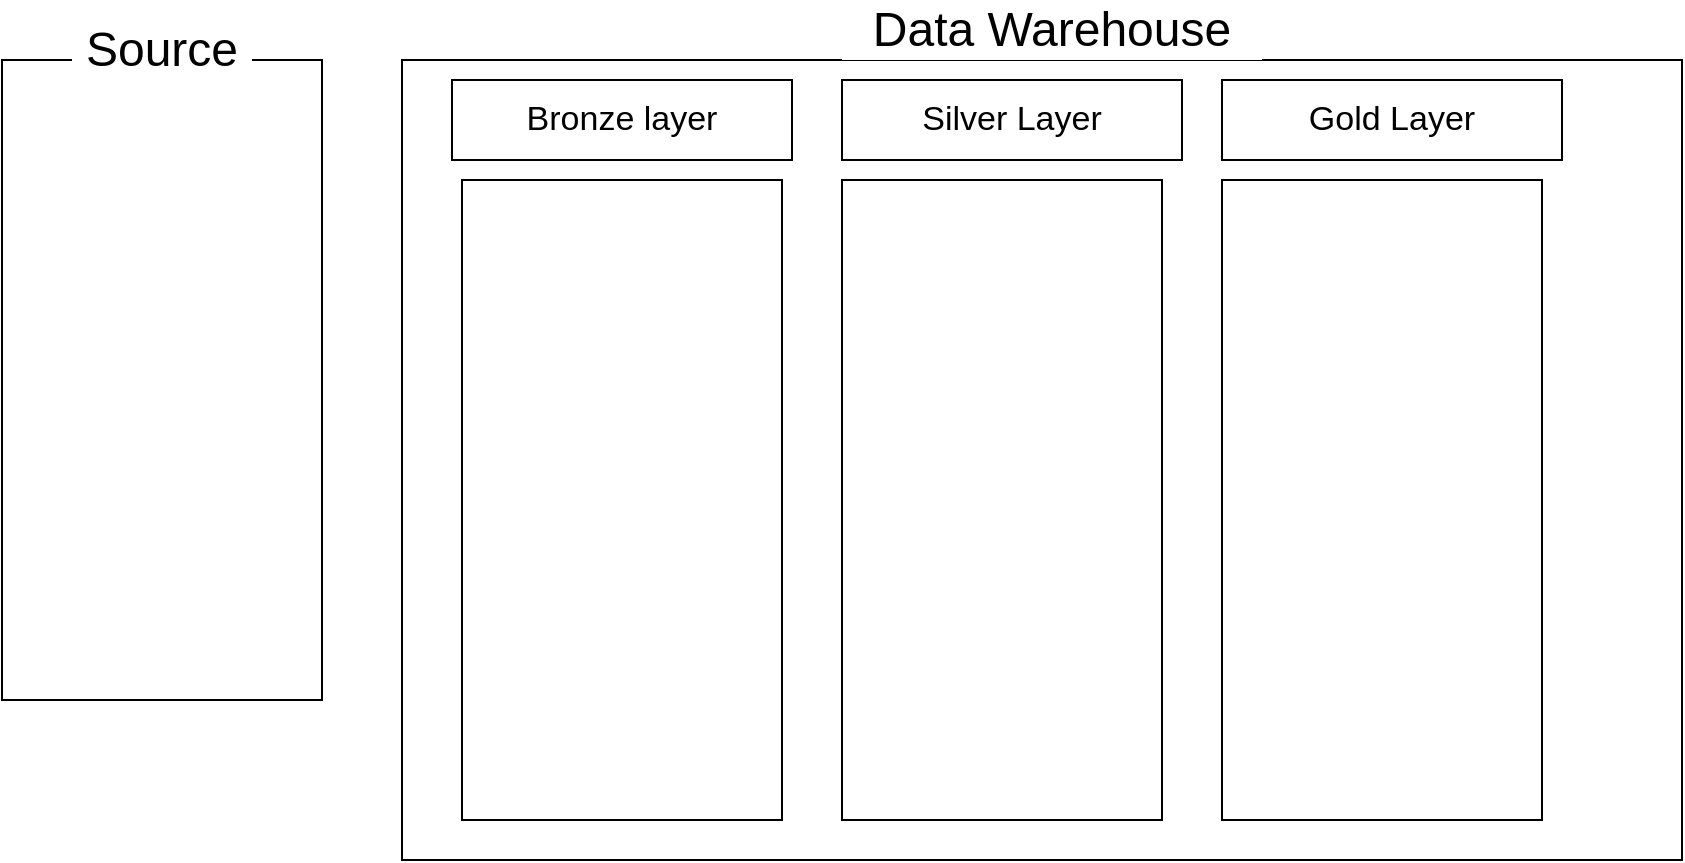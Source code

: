 <mxfile version="28.1.2" pages="2">
  <diagram name="Page-1" id="RoioAd5Jg3D9renrjEzH">
    <mxGraphModel dx="1110" dy="1015" grid="1" gridSize="10" guides="1" tooltips="1" connect="1" arrows="1" fold="1" page="1" pageScale="1" pageWidth="1100" pageHeight="850" math="0" shadow="0">
      <root>
        <mxCell id="0" />
        <mxCell id="1" parent="0" />
        <mxCell id="Emay5ormSZxUTHKRUb3A-1" value="" style="rounded=0;whiteSpace=wrap;html=1;fillColor=none;fontSize=10;" parent="1" vertex="1">
          <mxGeometry x="100" y="260" width="160" height="320" as="geometry" />
        </mxCell>
        <mxCell id="Emay5ormSZxUTHKRUb3A-2" value="&lt;font style=&quot;font-size: 24px;&quot;&gt;Source&lt;/font&gt;" style="rounded=0;whiteSpace=wrap;html=1;strokeColor=none;" parent="1" vertex="1">
          <mxGeometry x="135" y="240" width="90" height="30" as="geometry" />
        </mxCell>
        <mxCell id="Emay5ormSZxUTHKRUb3A-3" value="" style="rounded=0;whiteSpace=wrap;html=1;fillColor=none;" parent="1" vertex="1">
          <mxGeometry x="300" y="260" width="640" height="400" as="geometry" />
        </mxCell>
        <mxCell id="Emay5ormSZxUTHKRUb3A-4" value="&lt;font style=&quot;font-size: 24px;&quot;&gt;Data Warehouse&lt;/font&gt;" style="rounded=0;whiteSpace=wrap;html=1;strokeColor=none;" parent="1" vertex="1">
          <mxGeometry x="520" y="230" width="210" height="30" as="geometry" />
        </mxCell>
        <mxCell id="Emay5ormSZxUTHKRUb3A-5" value="&lt;font style=&quot;font-size: 17px; background-color: light-dark(#ffffff, var(--ge-dark-color, #121212));&quot;&gt;Bronze layer&lt;/font&gt;" style="rounded=0;whiteSpace=wrap;html=1;fillColor=none;" parent="1" vertex="1">
          <mxGeometry x="325" y="270" width="170" height="40" as="geometry" />
        </mxCell>
        <mxCell id="Emay5ormSZxUTHKRUb3A-7" value="" style="rounded=0;whiteSpace=wrap;html=1;fillColor=none;fontSize=10;" parent="1" vertex="1">
          <mxGeometry x="330" y="320" width="160" height="320" as="geometry" />
        </mxCell>
        <mxCell id="Emay5ormSZxUTHKRUb3A-8" value="" style="rounded=0;whiteSpace=wrap;html=1;fillColor=none;fontSize=10;" parent="1" vertex="1">
          <mxGeometry x="520" y="320" width="160" height="320" as="geometry" />
        </mxCell>
        <mxCell id="Emay5ormSZxUTHKRUb3A-9" value="&lt;font style=&quot;font-size: 17px; background-color: light-dark(#ffffff, var(--ge-dark-color, #121212));&quot;&gt;Silver Layer&lt;/font&gt;" style="rounded=0;whiteSpace=wrap;html=1;fillColor=none;" parent="1" vertex="1">
          <mxGeometry x="520" y="270" width="170" height="40" as="geometry" />
        </mxCell>
        <mxCell id="Emay5ormSZxUTHKRUb3A-10" value="&lt;font style=&quot;font-size: 17px; background-color: light-dark(#ffffff, var(--ge-dark-color, #121212));&quot;&gt;Gold Layer&lt;/font&gt;" style="rounded=0;whiteSpace=wrap;html=1;fillColor=none;" parent="1" vertex="1">
          <mxGeometry x="710" y="270" width="170" height="40" as="geometry" />
        </mxCell>
        <mxCell id="Emay5ormSZxUTHKRUb3A-12" value="" style="rounded=0;whiteSpace=wrap;html=1;fillColor=none;fontSize=10;" parent="1" vertex="1">
          <mxGeometry x="710" y="320" width="160" height="320" as="geometry" />
        </mxCell>
      </root>
    </mxGraphModel>
  </diagram>
  <diagram id="5QdaLydPzvJ1_uRaxEmV" name="Page-2">
    <mxGraphModel dx="476" dy="406" grid="1" gridSize="10" guides="1" tooltips="1" connect="1" arrows="1" fold="1" page="1" pageScale="1" pageWidth="1100" pageHeight="850" math="0" shadow="0">
      <root>
        <mxCell id="0" />
        <mxCell id="1" parent="0" />
        <mxCell id="h3d8Uc4JlU3z50DzySyB-15" value="gold.dim_customers" style="shape=table;startSize=30;container=1;collapsible=1;childLayout=tableLayout;fixedRows=1;rowLines=0;fontStyle=1;align=center;resizeLast=1;html=1;" vertex="1" parent="1">
          <mxGeometry x="10" y="160" width="180" height="300" as="geometry" />
        </mxCell>
        <mxCell id="h3d8Uc4JlU3z50DzySyB-16" value="" style="shape=tableRow;horizontal=0;startSize=0;swimlaneHead=0;swimlaneBody=0;fillColor=none;collapsible=0;dropTarget=0;points=[[0,0.5],[1,0.5]];portConstraint=eastwest;top=0;left=0;right=0;bottom=1;" vertex="1" parent="h3d8Uc4JlU3z50DzySyB-15">
          <mxGeometry y="30" width="180" height="30" as="geometry" />
        </mxCell>
        <mxCell id="h3d8Uc4JlU3z50DzySyB-17" value="PK" style="shape=partialRectangle;connectable=0;fillColor=none;top=0;left=0;bottom=0;right=0;fontStyle=1;overflow=hidden;whiteSpace=wrap;html=1;" vertex="1" parent="h3d8Uc4JlU3z50DzySyB-16">
          <mxGeometry width="30" height="30" as="geometry">
            <mxRectangle width="30" height="30" as="alternateBounds" />
          </mxGeometry>
        </mxCell>
        <mxCell id="h3d8Uc4JlU3z50DzySyB-18" value="customer_key" style="shape=partialRectangle;connectable=0;fillColor=none;top=0;left=0;bottom=0;right=0;align=left;spacingLeft=6;fontStyle=5;overflow=hidden;whiteSpace=wrap;html=1;" vertex="1" parent="h3d8Uc4JlU3z50DzySyB-16">
          <mxGeometry x="30" width="150" height="30" as="geometry">
            <mxRectangle width="150" height="30" as="alternateBounds" />
          </mxGeometry>
        </mxCell>
        <mxCell id="h3d8Uc4JlU3z50DzySyB-19" value="" style="shape=tableRow;horizontal=0;startSize=0;swimlaneHead=0;swimlaneBody=0;fillColor=none;collapsible=0;dropTarget=0;points=[[0,0.5],[1,0.5]];portConstraint=eastwest;top=0;left=0;right=0;bottom=0;" vertex="1" parent="h3d8Uc4JlU3z50DzySyB-15">
          <mxGeometry y="60" width="180" height="30" as="geometry" />
        </mxCell>
        <mxCell id="h3d8Uc4JlU3z50DzySyB-20" value="" style="shape=partialRectangle;connectable=0;fillColor=none;top=0;left=0;bottom=0;right=0;editable=1;overflow=hidden;whiteSpace=wrap;html=1;" vertex="1" parent="h3d8Uc4JlU3z50DzySyB-19">
          <mxGeometry width="30" height="30" as="geometry">
            <mxRectangle width="30" height="30" as="alternateBounds" />
          </mxGeometry>
        </mxCell>
        <mxCell id="h3d8Uc4JlU3z50DzySyB-21" value="customer_id" style="shape=partialRectangle;connectable=0;fillColor=none;top=0;left=0;bottom=0;right=0;align=left;spacingLeft=6;overflow=hidden;whiteSpace=wrap;html=1;" vertex="1" parent="h3d8Uc4JlU3z50DzySyB-19">
          <mxGeometry x="30" width="150" height="30" as="geometry">
            <mxRectangle width="150" height="30" as="alternateBounds" />
          </mxGeometry>
        </mxCell>
        <mxCell id="h3d8Uc4JlU3z50DzySyB-22" value="" style="shape=tableRow;horizontal=0;startSize=0;swimlaneHead=0;swimlaneBody=0;fillColor=none;collapsible=0;dropTarget=0;points=[[0,0.5],[1,0.5]];portConstraint=eastwest;top=0;left=0;right=0;bottom=0;" vertex="1" parent="h3d8Uc4JlU3z50DzySyB-15">
          <mxGeometry y="90" width="180" height="30" as="geometry" />
        </mxCell>
        <mxCell id="h3d8Uc4JlU3z50DzySyB-23" value="" style="shape=partialRectangle;connectable=0;fillColor=none;top=0;left=0;bottom=0;right=0;editable=1;overflow=hidden;whiteSpace=wrap;html=1;" vertex="1" parent="h3d8Uc4JlU3z50DzySyB-22">
          <mxGeometry width="30" height="30" as="geometry">
            <mxRectangle width="30" height="30" as="alternateBounds" />
          </mxGeometry>
        </mxCell>
        <mxCell id="h3d8Uc4JlU3z50DzySyB-24" value="customer_number" style="shape=partialRectangle;connectable=0;fillColor=none;top=0;left=0;bottom=0;right=0;align=left;spacingLeft=6;overflow=hidden;whiteSpace=wrap;html=1;" vertex="1" parent="h3d8Uc4JlU3z50DzySyB-22">
          <mxGeometry x="30" width="150" height="30" as="geometry">
            <mxRectangle width="150" height="30" as="alternateBounds" />
          </mxGeometry>
        </mxCell>
        <mxCell id="h3d8Uc4JlU3z50DzySyB-25" value="" style="shape=tableRow;horizontal=0;startSize=0;swimlaneHead=0;swimlaneBody=0;fillColor=none;collapsible=0;dropTarget=0;points=[[0,0.5],[1,0.5]];portConstraint=eastwest;top=0;left=0;right=0;bottom=0;" vertex="1" parent="h3d8Uc4JlU3z50DzySyB-15">
          <mxGeometry y="120" width="180" height="30" as="geometry" />
        </mxCell>
        <mxCell id="h3d8Uc4JlU3z50DzySyB-26" value="" style="shape=partialRectangle;connectable=0;fillColor=none;top=0;left=0;bottom=0;right=0;editable=1;overflow=hidden;whiteSpace=wrap;html=1;" vertex="1" parent="h3d8Uc4JlU3z50DzySyB-25">
          <mxGeometry width="30" height="30" as="geometry">
            <mxRectangle width="30" height="30" as="alternateBounds" />
          </mxGeometry>
        </mxCell>
        <mxCell id="h3d8Uc4JlU3z50DzySyB-27" value="first_name" style="shape=partialRectangle;connectable=0;fillColor=none;top=0;left=0;bottom=0;right=0;align=left;spacingLeft=6;overflow=hidden;whiteSpace=wrap;html=1;" vertex="1" parent="h3d8Uc4JlU3z50DzySyB-25">
          <mxGeometry x="30" width="150" height="30" as="geometry">
            <mxRectangle width="150" height="30" as="alternateBounds" />
          </mxGeometry>
        </mxCell>
        <mxCell id="h3d8Uc4JlU3z50DzySyB-28" value="" style="shape=tableRow;horizontal=0;startSize=0;swimlaneHead=0;swimlaneBody=0;fillColor=none;collapsible=0;dropTarget=0;points=[[0,0.5],[1,0.5]];portConstraint=eastwest;top=0;left=0;right=0;bottom=0;" vertex="1" parent="h3d8Uc4JlU3z50DzySyB-15">
          <mxGeometry y="150" width="180" height="30" as="geometry" />
        </mxCell>
        <mxCell id="h3d8Uc4JlU3z50DzySyB-29" value="" style="shape=partialRectangle;connectable=0;fillColor=none;top=0;left=0;bottom=0;right=0;editable=1;overflow=hidden;whiteSpace=wrap;html=1;" vertex="1" parent="h3d8Uc4JlU3z50DzySyB-28">
          <mxGeometry width="30" height="30" as="geometry">
            <mxRectangle width="30" height="30" as="alternateBounds" />
          </mxGeometry>
        </mxCell>
        <mxCell id="h3d8Uc4JlU3z50DzySyB-30" value="last_name" style="shape=partialRectangle;connectable=0;fillColor=none;top=0;left=0;bottom=0;right=0;align=left;spacingLeft=6;overflow=hidden;whiteSpace=wrap;html=1;" vertex="1" parent="h3d8Uc4JlU3z50DzySyB-28">
          <mxGeometry x="30" width="150" height="30" as="geometry">
            <mxRectangle width="150" height="30" as="alternateBounds" />
          </mxGeometry>
        </mxCell>
        <mxCell id="h3d8Uc4JlU3z50DzySyB-31" value="" style="shape=tableRow;horizontal=0;startSize=0;swimlaneHead=0;swimlaneBody=0;fillColor=none;collapsible=0;dropTarget=0;points=[[0,0.5],[1,0.5]];portConstraint=eastwest;top=0;left=0;right=0;bottom=0;" vertex="1" parent="h3d8Uc4JlU3z50DzySyB-15">
          <mxGeometry y="180" width="180" height="30" as="geometry" />
        </mxCell>
        <mxCell id="h3d8Uc4JlU3z50DzySyB-32" value="" style="shape=partialRectangle;connectable=0;fillColor=none;top=0;left=0;bottom=0;right=0;editable=1;overflow=hidden;whiteSpace=wrap;html=1;" vertex="1" parent="h3d8Uc4JlU3z50DzySyB-31">
          <mxGeometry width="30" height="30" as="geometry">
            <mxRectangle width="30" height="30" as="alternateBounds" />
          </mxGeometry>
        </mxCell>
        <mxCell id="h3d8Uc4JlU3z50DzySyB-33" value="country" style="shape=partialRectangle;connectable=0;fillColor=none;top=0;left=0;bottom=0;right=0;align=left;spacingLeft=6;overflow=hidden;whiteSpace=wrap;html=1;" vertex="1" parent="h3d8Uc4JlU3z50DzySyB-31">
          <mxGeometry x="30" width="150" height="30" as="geometry">
            <mxRectangle width="150" height="30" as="alternateBounds" />
          </mxGeometry>
        </mxCell>
        <mxCell id="h3d8Uc4JlU3z50DzySyB-37" value="" style="shape=tableRow;horizontal=0;startSize=0;swimlaneHead=0;swimlaneBody=0;fillColor=none;collapsible=0;dropTarget=0;points=[[0,0.5],[1,0.5]];portConstraint=eastwest;top=0;left=0;right=0;bottom=0;" vertex="1" parent="h3d8Uc4JlU3z50DzySyB-15">
          <mxGeometry y="210" width="180" height="30" as="geometry" />
        </mxCell>
        <mxCell id="h3d8Uc4JlU3z50DzySyB-38" value="" style="shape=partialRectangle;connectable=0;fillColor=none;top=0;left=0;bottom=0;right=0;editable=1;overflow=hidden;whiteSpace=wrap;html=1;" vertex="1" parent="h3d8Uc4JlU3z50DzySyB-37">
          <mxGeometry width="30" height="30" as="geometry">
            <mxRectangle width="30" height="30" as="alternateBounds" />
          </mxGeometry>
        </mxCell>
        <mxCell id="h3d8Uc4JlU3z50DzySyB-39" value="marital_status" style="shape=partialRectangle;connectable=0;fillColor=none;top=0;left=0;bottom=0;right=0;align=left;spacingLeft=6;overflow=hidden;whiteSpace=wrap;html=1;" vertex="1" parent="h3d8Uc4JlU3z50DzySyB-37">
          <mxGeometry x="30" width="150" height="30" as="geometry">
            <mxRectangle width="150" height="30" as="alternateBounds" />
          </mxGeometry>
        </mxCell>
        <mxCell id="h3d8Uc4JlU3z50DzySyB-40" value="" style="shape=tableRow;horizontal=0;startSize=0;swimlaneHead=0;swimlaneBody=0;fillColor=none;collapsible=0;dropTarget=0;points=[[0,0.5],[1,0.5]];portConstraint=eastwest;top=0;left=0;right=0;bottom=0;" vertex="1" parent="h3d8Uc4JlU3z50DzySyB-15">
          <mxGeometry y="240" width="180" height="30" as="geometry" />
        </mxCell>
        <mxCell id="h3d8Uc4JlU3z50DzySyB-41" value="" style="shape=partialRectangle;connectable=0;fillColor=none;top=0;left=0;bottom=0;right=0;editable=1;overflow=hidden;whiteSpace=wrap;html=1;" vertex="1" parent="h3d8Uc4JlU3z50DzySyB-40">
          <mxGeometry width="30" height="30" as="geometry">
            <mxRectangle width="30" height="30" as="alternateBounds" />
          </mxGeometry>
        </mxCell>
        <mxCell id="h3d8Uc4JlU3z50DzySyB-42" value="gender" style="shape=partialRectangle;connectable=0;fillColor=none;top=0;left=0;bottom=0;right=0;align=left;spacingLeft=6;overflow=hidden;whiteSpace=wrap;html=1;" vertex="1" parent="h3d8Uc4JlU3z50DzySyB-40">
          <mxGeometry x="30" width="150" height="30" as="geometry">
            <mxRectangle width="150" height="30" as="alternateBounds" />
          </mxGeometry>
        </mxCell>
        <mxCell id="h3d8Uc4JlU3z50DzySyB-43" value="" style="shape=tableRow;horizontal=0;startSize=0;swimlaneHead=0;swimlaneBody=0;fillColor=none;collapsible=0;dropTarget=0;points=[[0,0.5],[1,0.5]];portConstraint=eastwest;top=0;left=0;right=0;bottom=0;" vertex="1" parent="h3d8Uc4JlU3z50DzySyB-15">
          <mxGeometry y="270" width="180" height="30" as="geometry" />
        </mxCell>
        <mxCell id="h3d8Uc4JlU3z50DzySyB-44" value="" style="shape=partialRectangle;connectable=0;fillColor=none;top=0;left=0;bottom=0;right=0;editable=1;overflow=hidden;whiteSpace=wrap;html=1;" vertex="1" parent="h3d8Uc4JlU3z50DzySyB-43">
          <mxGeometry width="30" height="30" as="geometry">
            <mxRectangle width="30" height="30" as="alternateBounds" />
          </mxGeometry>
        </mxCell>
        <mxCell id="h3d8Uc4JlU3z50DzySyB-45" value="birthdate" style="shape=partialRectangle;connectable=0;fillColor=none;top=0;left=0;bottom=0;right=0;align=left;spacingLeft=6;overflow=hidden;whiteSpace=wrap;html=1;" vertex="1" parent="h3d8Uc4JlU3z50DzySyB-43">
          <mxGeometry x="30" width="150" height="30" as="geometry">
            <mxRectangle width="150" height="30" as="alternateBounds" />
          </mxGeometry>
        </mxCell>
        <mxCell id="h3d8Uc4JlU3z50DzySyB-49" value="gold.dim_customers" style="shape=table;startSize=30;container=1;collapsible=1;childLayout=tableLayout;fixedRows=1;rowLines=0;fontStyle=1;align=center;resizeLast=1;html=1;" vertex="1" parent="1">
          <mxGeometry x="220" y="160" width="180" height="360" as="geometry" />
        </mxCell>
        <mxCell id="h3d8Uc4JlU3z50DzySyB-50" value="" style="shape=tableRow;horizontal=0;startSize=0;swimlaneHead=0;swimlaneBody=0;fillColor=none;collapsible=0;dropTarget=0;points=[[0,0.5],[1,0.5]];portConstraint=eastwest;top=0;left=0;right=0;bottom=1;" vertex="1" parent="h3d8Uc4JlU3z50DzySyB-49">
          <mxGeometry y="30" width="180" height="30" as="geometry" />
        </mxCell>
        <mxCell id="h3d8Uc4JlU3z50DzySyB-51" value="PK" style="shape=partialRectangle;connectable=0;fillColor=none;top=0;left=0;bottom=0;right=0;fontStyle=1;overflow=hidden;whiteSpace=wrap;html=1;" vertex="1" parent="h3d8Uc4JlU3z50DzySyB-50">
          <mxGeometry width="30" height="30" as="geometry">
            <mxRectangle width="30" height="30" as="alternateBounds" />
          </mxGeometry>
        </mxCell>
        <mxCell id="h3d8Uc4JlU3z50DzySyB-52" value="product_key" style="shape=partialRectangle;connectable=0;fillColor=none;top=0;left=0;bottom=0;right=0;align=left;spacingLeft=6;fontStyle=5;overflow=hidden;whiteSpace=wrap;html=1;" vertex="1" parent="h3d8Uc4JlU3z50DzySyB-50">
          <mxGeometry x="30" width="150" height="30" as="geometry">
            <mxRectangle width="150" height="30" as="alternateBounds" />
          </mxGeometry>
        </mxCell>
        <mxCell id="h3d8Uc4JlU3z50DzySyB-53" value="" style="shape=tableRow;horizontal=0;startSize=0;swimlaneHead=0;swimlaneBody=0;fillColor=none;collapsible=0;dropTarget=0;points=[[0,0.5],[1,0.5]];portConstraint=eastwest;top=0;left=0;right=0;bottom=0;" vertex="1" parent="h3d8Uc4JlU3z50DzySyB-49">
          <mxGeometry y="60" width="180" height="30" as="geometry" />
        </mxCell>
        <mxCell id="h3d8Uc4JlU3z50DzySyB-54" value="" style="shape=partialRectangle;connectable=0;fillColor=none;top=0;left=0;bottom=0;right=0;editable=1;overflow=hidden;whiteSpace=wrap;html=1;" vertex="1" parent="h3d8Uc4JlU3z50DzySyB-53">
          <mxGeometry width="30" height="30" as="geometry">
            <mxRectangle width="30" height="30" as="alternateBounds" />
          </mxGeometry>
        </mxCell>
        <mxCell id="h3d8Uc4JlU3z50DzySyB-55" value="product_id" style="shape=partialRectangle;connectable=0;fillColor=none;top=0;left=0;bottom=0;right=0;align=left;spacingLeft=6;overflow=hidden;whiteSpace=wrap;html=1;" vertex="1" parent="h3d8Uc4JlU3z50DzySyB-53">
          <mxGeometry x="30" width="150" height="30" as="geometry">
            <mxRectangle width="150" height="30" as="alternateBounds" />
          </mxGeometry>
        </mxCell>
        <mxCell id="h3d8Uc4JlU3z50DzySyB-56" value="" style="shape=tableRow;horizontal=0;startSize=0;swimlaneHead=0;swimlaneBody=0;fillColor=none;collapsible=0;dropTarget=0;points=[[0,0.5],[1,0.5]];portConstraint=eastwest;top=0;left=0;right=0;bottom=0;" vertex="1" parent="h3d8Uc4JlU3z50DzySyB-49">
          <mxGeometry y="90" width="180" height="30" as="geometry" />
        </mxCell>
        <mxCell id="h3d8Uc4JlU3z50DzySyB-57" value="" style="shape=partialRectangle;connectable=0;fillColor=none;top=0;left=0;bottom=0;right=0;editable=1;overflow=hidden;whiteSpace=wrap;html=1;" vertex="1" parent="h3d8Uc4JlU3z50DzySyB-56">
          <mxGeometry width="30" height="30" as="geometry">
            <mxRectangle width="30" height="30" as="alternateBounds" />
          </mxGeometry>
        </mxCell>
        <mxCell id="h3d8Uc4JlU3z50DzySyB-58" value="product_number" style="shape=partialRectangle;connectable=0;fillColor=none;top=0;left=0;bottom=0;right=0;align=left;spacingLeft=6;overflow=hidden;whiteSpace=wrap;html=1;" vertex="1" parent="h3d8Uc4JlU3z50DzySyB-56">
          <mxGeometry x="30" width="150" height="30" as="geometry">
            <mxRectangle width="150" height="30" as="alternateBounds" />
          </mxGeometry>
        </mxCell>
        <mxCell id="h3d8Uc4JlU3z50DzySyB-59" value="" style="shape=tableRow;horizontal=0;startSize=0;swimlaneHead=0;swimlaneBody=0;fillColor=none;collapsible=0;dropTarget=0;points=[[0,0.5],[1,0.5]];portConstraint=eastwest;top=0;left=0;right=0;bottom=0;" vertex="1" parent="h3d8Uc4JlU3z50DzySyB-49">
          <mxGeometry y="120" width="180" height="30" as="geometry" />
        </mxCell>
        <mxCell id="h3d8Uc4JlU3z50DzySyB-60" value="" style="shape=partialRectangle;connectable=0;fillColor=none;top=0;left=0;bottom=0;right=0;editable=1;overflow=hidden;whiteSpace=wrap;html=1;" vertex="1" parent="h3d8Uc4JlU3z50DzySyB-59">
          <mxGeometry width="30" height="30" as="geometry">
            <mxRectangle width="30" height="30" as="alternateBounds" />
          </mxGeometry>
        </mxCell>
        <mxCell id="h3d8Uc4JlU3z50DzySyB-61" value="product_name" style="shape=partialRectangle;connectable=0;fillColor=none;top=0;left=0;bottom=0;right=0;align=left;spacingLeft=6;overflow=hidden;whiteSpace=wrap;html=1;" vertex="1" parent="h3d8Uc4JlU3z50DzySyB-59">
          <mxGeometry x="30" width="150" height="30" as="geometry">
            <mxRectangle width="150" height="30" as="alternateBounds" />
          </mxGeometry>
        </mxCell>
        <mxCell id="h3d8Uc4JlU3z50DzySyB-62" value="" style="shape=tableRow;horizontal=0;startSize=0;swimlaneHead=0;swimlaneBody=0;fillColor=none;collapsible=0;dropTarget=0;points=[[0,0.5],[1,0.5]];portConstraint=eastwest;top=0;left=0;right=0;bottom=0;" vertex="1" parent="h3d8Uc4JlU3z50DzySyB-49">
          <mxGeometry y="150" width="180" height="30" as="geometry" />
        </mxCell>
        <mxCell id="h3d8Uc4JlU3z50DzySyB-63" value="" style="shape=partialRectangle;connectable=0;fillColor=none;top=0;left=0;bottom=0;right=0;editable=1;overflow=hidden;whiteSpace=wrap;html=1;" vertex="1" parent="h3d8Uc4JlU3z50DzySyB-62">
          <mxGeometry width="30" height="30" as="geometry">
            <mxRectangle width="30" height="30" as="alternateBounds" />
          </mxGeometry>
        </mxCell>
        <mxCell id="h3d8Uc4JlU3z50DzySyB-64" value="category_id" style="shape=partialRectangle;connectable=0;fillColor=none;top=0;left=0;bottom=0;right=0;align=left;spacingLeft=6;overflow=hidden;whiteSpace=wrap;html=1;" vertex="1" parent="h3d8Uc4JlU3z50DzySyB-62">
          <mxGeometry x="30" width="150" height="30" as="geometry">
            <mxRectangle width="150" height="30" as="alternateBounds" />
          </mxGeometry>
        </mxCell>
        <mxCell id="h3d8Uc4JlU3z50DzySyB-65" value="" style="shape=tableRow;horizontal=0;startSize=0;swimlaneHead=0;swimlaneBody=0;fillColor=none;collapsible=0;dropTarget=0;points=[[0,0.5],[1,0.5]];portConstraint=eastwest;top=0;left=0;right=0;bottom=0;" vertex="1" parent="h3d8Uc4JlU3z50DzySyB-49">
          <mxGeometry y="180" width="180" height="30" as="geometry" />
        </mxCell>
        <mxCell id="h3d8Uc4JlU3z50DzySyB-66" value="" style="shape=partialRectangle;connectable=0;fillColor=none;top=0;left=0;bottom=0;right=0;editable=1;overflow=hidden;whiteSpace=wrap;html=1;" vertex="1" parent="h3d8Uc4JlU3z50DzySyB-65">
          <mxGeometry width="30" height="30" as="geometry">
            <mxRectangle width="30" height="30" as="alternateBounds" />
          </mxGeometry>
        </mxCell>
        <mxCell id="h3d8Uc4JlU3z50DzySyB-67" value="category" style="shape=partialRectangle;connectable=0;fillColor=none;top=0;left=0;bottom=0;right=0;align=left;spacingLeft=6;overflow=hidden;whiteSpace=wrap;html=1;" vertex="1" parent="h3d8Uc4JlU3z50DzySyB-65">
          <mxGeometry x="30" width="150" height="30" as="geometry">
            <mxRectangle width="150" height="30" as="alternateBounds" />
          </mxGeometry>
        </mxCell>
        <mxCell id="h3d8Uc4JlU3z50DzySyB-68" value="" style="shape=tableRow;horizontal=0;startSize=0;swimlaneHead=0;swimlaneBody=0;fillColor=none;collapsible=0;dropTarget=0;points=[[0,0.5],[1,0.5]];portConstraint=eastwest;top=0;left=0;right=0;bottom=0;" vertex="1" parent="h3d8Uc4JlU3z50DzySyB-49">
          <mxGeometry y="210" width="180" height="30" as="geometry" />
        </mxCell>
        <mxCell id="h3d8Uc4JlU3z50DzySyB-69" value="" style="shape=partialRectangle;connectable=0;fillColor=none;top=0;left=0;bottom=0;right=0;editable=1;overflow=hidden;whiteSpace=wrap;html=1;" vertex="1" parent="h3d8Uc4JlU3z50DzySyB-68">
          <mxGeometry width="30" height="30" as="geometry">
            <mxRectangle width="30" height="30" as="alternateBounds" />
          </mxGeometry>
        </mxCell>
        <mxCell id="h3d8Uc4JlU3z50DzySyB-70" value="subcategory" style="shape=partialRectangle;connectable=0;fillColor=none;top=0;left=0;bottom=0;right=0;align=left;spacingLeft=6;overflow=hidden;whiteSpace=wrap;html=1;" vertex="1" parent="h3d8Uc4JlU3z50DzySyB-68">
          <mxGeometry x="30" width="150" height="30" as="geometry">
            <mxRectangle width="150" height="30" as="alternateBounds" />
          </mxGeometry>
        </mxCell>
        <mxCell id="h3d8Uc4JlU3z50DzySyB-71" value="" style="shape=tableRow;horizontal=0;startSize=0;swimlaneHead=0;swimlaneBody=0;fillColor=none;collapsible=0;dropTarget=0;points=[[0,0.5],[1,0.5]];portConstraint=eastwest;top=0;left=0;right=0;bottom=0;" vertex="1" parent="h3d8Uc4JlU3z50DzySyB-49">
          <mxGeometry y="240" width="180" height="30" as="geometry" />
        </mxCell>
        <mxCell id="h3d8Uc4JlU3z50DzySyB-72" value="" style="shape=partialRectangle;connectable=0;fillColor=none;top=0;left=0;bottom=0;right=0;editable=1;overflow=hidden;whiteSpace=wrap;html=1;" vertex="1" parent="h3d8Uc4JlU3z50DzySyB-71">
          <mxGeometry width="30" height="30" as="geometry">
            <mxRectangle width="30" height="30" as="alternateBounds" />
          </mxGeometry>
        </mxCell>
        <mxCell id="h3d8Uc4JlU3z50DzySyB-73" value="maintenance" style="shape=partialRectangle;connectable=0;fillColor=none;top=0;left=0;bottom=0;right=0;align=left;spacingLeft=6;overflow=hidden;whiteSpace=wrap;html=1;" vertex="1" parent="h3d8Uc4JlU3z50DzySyB-71">
          <mxGeometry x="30" width="150" height="30" as="geometry">
            <mxRectangle width="150" height="30" as="alternateBounds" />
          </mxGeometry>
        </mxCell>
        <mxCell id="h3d8Uc4JlU3z50DzySyB-74" value="" style="shape=tableRow;horizontal=0;startSize=0;swimlaneHead=0;swimlaneBody=0;fillColor=none;collapsible=0;dropTarget=0;points=[[0,0.5],[1,0.5]];portConstraint=eastwest;top=0;left=0;right=0;bottom=0;" vertex="1" parent="h3d8Uc4JlU3z50DzySyB-49">
          <mxGeometry y="270" width="180" height="30" as="geometry" />
        </mxCell>
        <mxCell id="h3d8Uc4JlU3z50DzySyB-75" value="" style="shape=partialRectangle;connectable=0;fillColor=none;top=0;left=0;bottom=0;right=0;editable=1;overflow=hidden;whiteSpace=wrap;html=1;" vertex="1" parent="h3d8Uc4JlU3z50DzySyB-74">
          <mxGeometry width="30" height="30" as="geometry">
            <mxRectangle width="30" height="30" as="alternateBounds" />
          </mxGeometry>
        </mxCell>
        <mxCell id="h3d8Uc4JlU3z50DzySyB-76" value="cost" style="shape=partialRectangle;connectable=0;fillColor=none;top=0;left=0;bottom=0;right=0;align=left;spacingLeft=6;overflow=hidden;whiteSpace=wrap;html=1;" vertex="1" parent="h3d8Uc4JlU3z50DzySyB-74">
          <mxGeometry x="30" width="150" height="30" as="geometry">
            <mxRectangle width="150" height="30" as="alternateBounds" />
          </mxGeometry>
        </mxCell>
        <mxCell id="h3d8Uc4JlU3z50DzySyB-77" value="" style="shape=tableRow;horizontal=0;startSize=0;swimlaneHead=0;swimlaneBody=0;fillColor=none;collapsible=0;dropTarget=0;points=[[0,0.5],[1,0.5]];portConstraint=eastwest;top=0;left=0;right=0;bottom=0;" vertex="1" parent="h3d8Uc4JlU3z50DzySyB-49">
          <mxGeometry y="300" width="180" height="30" as="geometry" />
        </mxCell>
        <mxCell id="h3d8Uc4JlU3z50DzySyB-78" value="" style="shape=partialRectangle;connectable=0;fillColor=none;top=0;left=0;bottom=0;right=0;editable=1;overflow=hidden;whiteSpace=wrap;html=1;" vertex="1" parent="h3d8Uc4JlU3z50DzySyB-77">
          <mxGeometry width="30" height="30" as="geometry">
            <mxRectangle width="30" height="30" as="alternateBounds" />
          </mxGeometry>
        </mxCell>
        <mxCell id="h3d8Uc4JlU3z50DzySyB-79" value="product_line" style="shape=partialRectangle;connectable=0;fillColor=none;top=0;left=0;bottom=0;right=0;align=left;spacingLeft=6;overflow=hidden;whiteSpace=wrap;html=1;" vertex="1" parent="h3d8Uc4JlU3z50DzySyB-77">
          <mxGeometry x="30" width="150" height="30" as="geometry">
            <mxRectangle width="150" height="30" as="alternateBounds" />
          </mxGeometry>
        </mxCell>
        <mxCell id="h3d8Uc4JlU3z50DzySyB-80" value="" style="shape=tableRow;horizontal=0;startSize=0;swimlaneHead=0;swimlaneBody=0;fillColor=none;collapsible=0;dropTarget=0;points=[[0,0.5],[1,0.5]];portConstraint=eastwest;top=0;left=0;right=0;bottom=0;" vertex="1" parent="h3d8Uc4JlU3z50DzySyB-49">
          <mxGeometry y="330" width="180" height="30" as="geometry" />
        </mxCell>
        <mxCell id="h3d8Uc4JlU3z50DzySyB-81" value="" style="shape=partialRectangle;connectable=0;fillColor=none;top=0;left=0;bottom=0;right=0;editable=1;overflow=hidden;whiteSpace=wrap;html=1;" vertex="1" parent="h3d8Uc4JlU3z50DzySyB-80">
          <mxGeometry width="30" height="30" as="geometry">
            <mxRectangle width="30" height="30" as="alternateBounds" />
          </mxGeometry>
        </mxCell>
        <mxCell id="h3d8Uc4JlU3z50DzySyB-82" value="start_date" style="shape=partialRectangle;connectable=0;fillColor=none;top=0;left=0;bottom=0;right=0;align=left;spacingLeft=6;overflow=hidden;whiteSpace=wrap;html=1;" vertex="1" parent="h3d8Uc4JlU3z50DzySyB-80">
          <mxGeometry x="30" width="150" height="30" as="geometry">
            <mxRectangle width="150" height="30" as="alternateBounds" />
          </mxGeometry>
        </mxCell>
      </root>
    </mxGraphModel>
  </diagram>
</mxfile>
